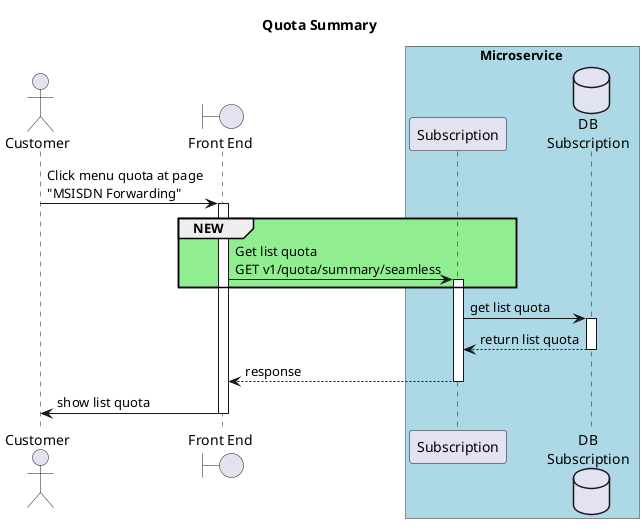 @startuml show orbit number
title Quota Summary

actor "Customer" as customer
boundary "Front End" as fe
box Microservice #LightBlue
participant "Subscription" as msSubscription
database "DB\nSubscription" as dbSubscription
end box




customer -> fe ++ : Click menu quota at page \n"MSISDN Forwarding"
group #LightGreen NEW
fe -> msSubscription ++ : Get list quota \nGET v1/quota/summary/seamless
end
msSubscription -> dbSubscription ++: get list quota

dbSubscription --> msSubscription --: return list quota
msSubscription --> fe --: response
fe -> customer -- : show list quota

@enduml